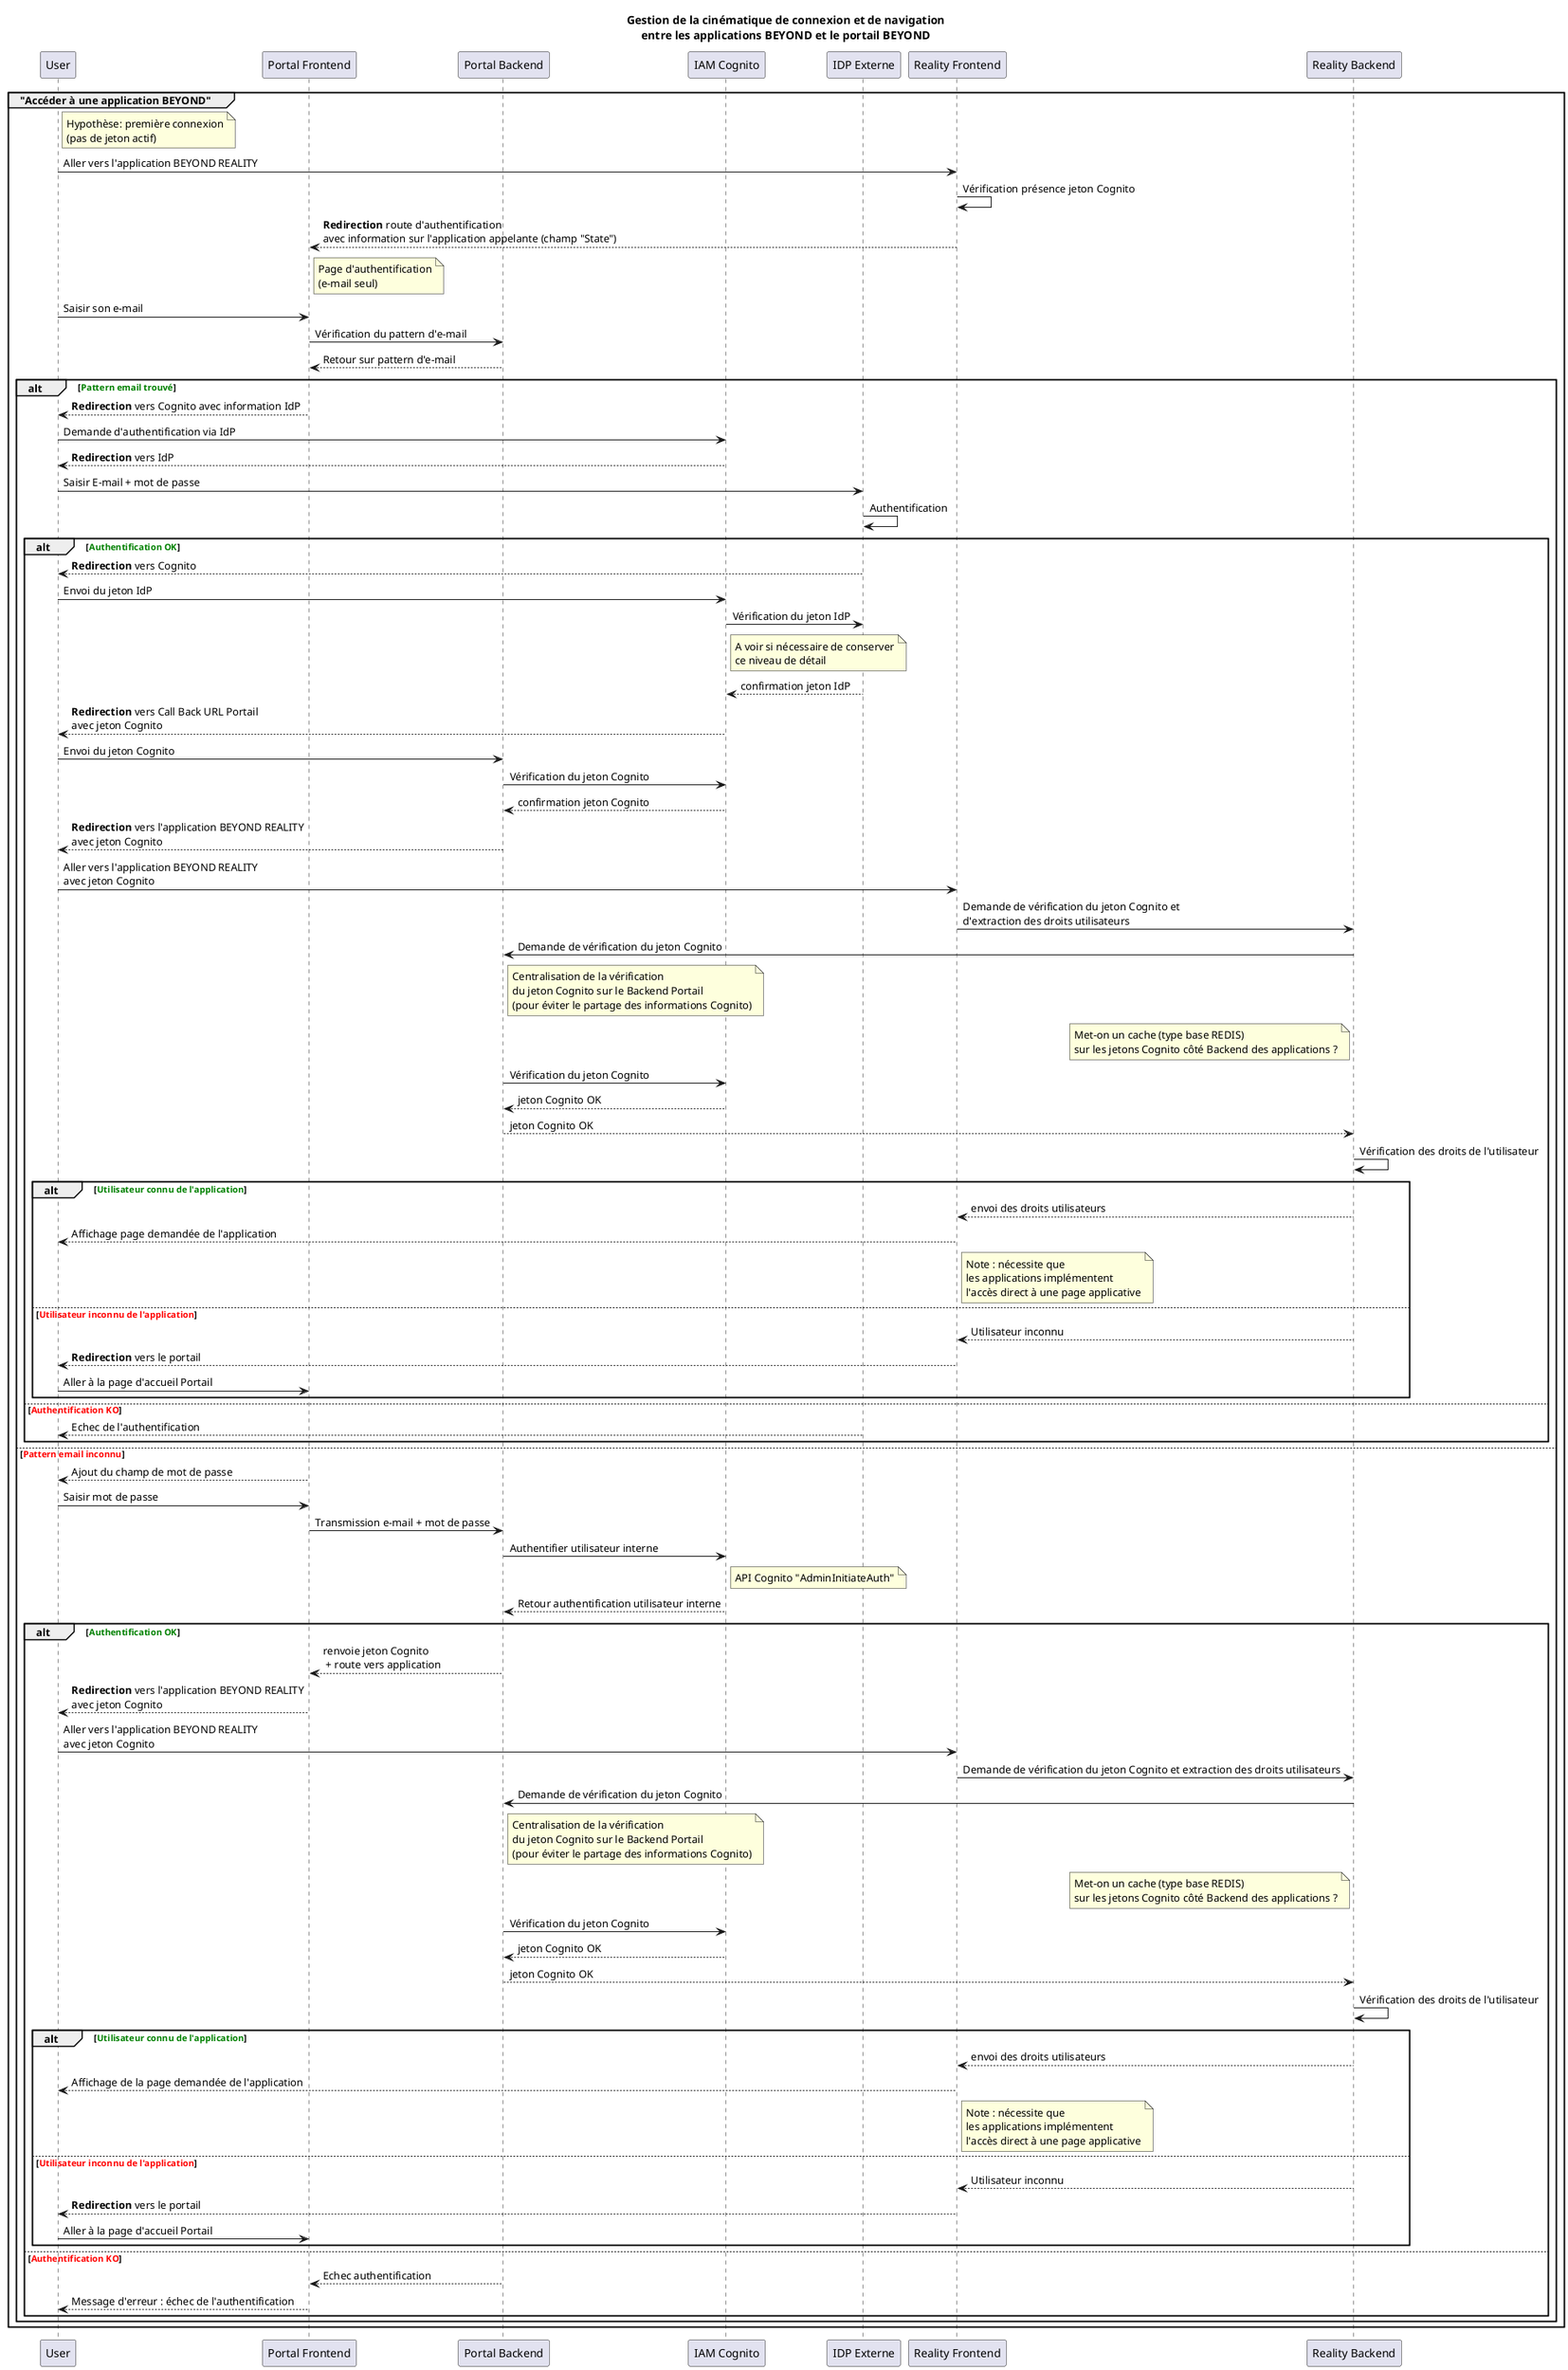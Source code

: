 @startuml seq_authentication
title 
Gestion de la cinématique de connexion et de navigation
entre les applications BEYOND et le portail BEYOND
end title
participant "User" as U
participant "Portal Frontend" as PF
participant "Portal Backend" as PB
participant "IAM Cognito" as  IAM
participant "IDP Externe" as  IDP
participant "Reality Frontend" as RF
participant "Reality Backend" as RB

group "Accéder à une application BEYOND"
  note right U
    Hypothèse: première connexion
    (pas de jeton actif)
  end note
  U -> RF: Aller vers l'application BEYOND REALITY
  RF -> RF: Vérification présence jeton Cognito
  RF --> PF: **Redirection** route d'authentification\navec information sur l'application appelante (champ "State")
  note right PF
    Page d'authentification
    (e-mail seul)
  end note
  U -> PF: Saisir son e-mail
  PF -> PB: Vérification du pattern d'e-mail
  PB --> PF: Retour sur pattern d'e-mail
  alt <color Green>Pattern email trouvé</color>
    PF --> U: **Redirection** vers Cognito avec information IdP
    U -> IAM: Demande d'authentification via IdP
    IAM --> U: **Redirection** vers IdP
    U -> IDP: Saisir E-mail + mot de passe
    IDP -> IDP: Authentification
    alt <color Green>Authentification OK</color>
      IDP --> U: **Redirection** vers Cognito
      U -> IAM: Envoi du jeton IdP
      IAM -> IDP: Vérification du jeton IdP
      note right IAM
        A voir si nécessaire de conserver
        ce niveau de détail
      end note
      IDP --> IAM: confirmation jeton IdP
      IAM --> U: **Redirection** vers Call Back URL Portail\navec jeton Cognito
      U -> PB: Envoi du jeton Cognito
      PB -> IAM: Vérification du jeton Cognito
      IAM --> PB: confirmation jeton Cognito
      PB --> U: **Redirection** vers l'application BEYOND REALITY\navec jeton Cognito
      U -> RF: Aller vers l'application BEYOND REALITY\navec jeton Cognito
      RF -> RB: Demande de vérification du jeton Cognito et\nd'extraction des droits utilisateurs
      RB -> PB: Demande de vérification du jeton Cognito
      note right PB
        Centralisation de la vérification
        du jeton Cognito sur le Backend Portail
        (pour éviter le partage des informations Cognito)
      end note
      note left RB
        Met-on un cache (type base REDIS)
        sur les jetons Cognito côté Backend des applications ?
      end note
      PB -> IAM: Vérification du jeton Cognito
      IAM --> PB: jeton Cognito OK
      PB --> RB: jeton Cognito OK
      RB -> RB : Vérification des droits de l'utilisateur
      alt <color Green>Utilisateur connu de l'application</color>
        RB --> RF: envoi des droits utilisateurs
        RF --> U: Affichage page demandée de l'application
        note right RF
          Note : nécessite que
          les applications implémentent
          l'accès direct à une page applicative
        end note
      else  <color Red>Utilisateur inconnu de l'application</color>
        RB --> RF: Utilisateur inconnu
        RF --> U: **Redirection** vers le portail
        U -> PF: Aller à la page d'accueil Portail
      end
    else  <color Red>Authentification KO</color>
      IDP --> U: Echec de l'authentification
    end
  
  else  <color Red>Pattern email inconnu</color>
    PF --> U: Ajout du champ de mot de passe
    U -> PF: Saisir mot de passe
    PF -> PB: Transmission e-mail + mot de passe
    PB -> IAM: Authentifier utilisateur interne
    note right IAM
        API Cognito "AdminInitiateAuth"
    end note
    IAM --> PB: Retour authentification utilisateur interne
      alt <color Green>Authentification OK</color>
        PB --> PF: renvoie jeton Cognito\n + route vers application
        PF --> U: **Redirection** vers l'application BEYOND REALITY\navec jeton Cognito
        U -> RF: Aller vers l'application BEYOND REALITY\navec jeton Cognito
        RF -> RB: Demande de vérification du jeton Cognito et extraction des droits utilisateurs
        RB -> PB: Demande de vérification du jeton Cognito
        note right PB
            Centralisation de la vérification
            du jeton Cognito sur le Backend Portail
            (pour éviter le partage des informations Cognito)
        end note
        note left RB
            Met-on un cache (type base REDIS)
            sur les jetons Cognito côté Backend des applications ?
        end note
        PB -> IAM: Vérification du jeton Cognito
        IAM --> PB: jeton Cognito OK
        PB --> RB: jeton Cognito OK
        RB -> RB : Vérification des droits de l'utilisateur
      alt <color Green>Utilisateur connu de l'application</color>
        RB --> RF: envoi des droits utilisateurs
        RF --> U: Affichage de la page demandée de l'application
        note right RF
          Note : nécessite que
          les applications implémentent
          l'accès direct à une page applicative
        end note
      else  <color Red>Utilisateur inconnu de l'application</color>
        RB --> RF: Utilisateur inconnu
        RF --> U: **Redirection** vers le portail
        U -> PF: Aller à la page d'accueil Portail
      end
    else  <color Red>Authentification KO</color>
        PB --> PF: Echec authentification
        PF --> U: Message d'erreur : échec de l'authentification
    end
  end
end
@enduml